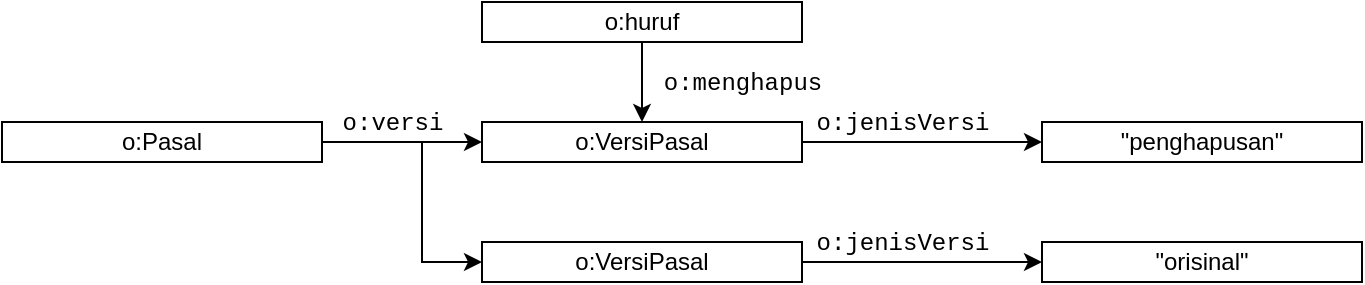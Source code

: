<mxfile>
    <diagram id="ZRWcOS9FXCmTs93H2Roj" name="Page-1">
        <mxGraphModel dx="1451" dy="633" grid="1" gridSize="10" guides="1" tooltips="1" connect="1" arrows="1" fold="1" page="1" pageScale="1" pageWidth="850" pageHeight="1100" math="0" shadow="0">
            <root>
                <mxCell id="0"/>
                <mxCell id="1" parent="0"/>
                <mxCell id="30" style="edgeStyle=orthogonalEdgeStyle;rounded=0;orthogonalLoop=1;jettySize=auto;html=1;entryX=0;entryY=0.5;entryDx=0;entryDy=0;" parent="1" source="25" target="26" edge="1">
                    <mxGeometry relative="1" as="geometry">
                        <mxPoint x="350" y="750" as="targetPoint"/>
                    </mxGeometry>
                </mxCell>
                <mxCell id="31" style="edgeStyle=orthogonalEdgeStyle;rounded=0;orthogonalLoop=1;jettySize=auto;html=1;entryX=0;entryY=0.5;entryDx=0;entryDy=0;" parent="1" source="25" target="27" edge="1">
                    <mxGeometry relative="1" as="geometry">
                        <Array as="points">
                            <mxPoint x="330" y="750"/>
                            <mxPoint x="330" y="810"/>
                        </Array>
                    </mxGeometry>
                </mxCell>
                <mxCell id="25" value="o:Pasal" style="whiteSpace=wrap;html=1;" parent="1" vertex="1">
                    <mxGeometry x="120" y="740" width="160" height="20" as="geometry"/>
                </mxCell>
                <mxCell id="33" style="edgeStyle=orthogonalEdgeStyle;rounded=0;orthogonalLoop=1;jettySize=auto;html=1;entryX=0;entryY=0.5;entryDx=0;entryDy=0;" parent="1" source="26" target="28" edge="1">
                    <mxGeometry relative="1" as="geometry"/>
                </mxCell>
                <mxCell id="26" value="o:VersiPasal" style="whiteSpace=wrap;html=1;" parent="1" vertex="1">
                    <mxGeometry x="360" y="740" width="160" height="20" as="geometry"/>
                </mxCell>
                <mxCell id="34" style="edgeStyle=orthogonalEdgeStyle;rounded=0;orthogonalLoop=1;jettySize=auto;html=1;entryX=0;entryY=0.5;entryDx=0;entryDy=0;" parent="1" source="27" target="29" edge="1">
                    <mxGeometry relative="1" as="geometry"/>
                </mxCell>
                <mxCell id="27" value="o:VersiPasal" style="whiteSpace=wrap;html=1;" parent="1" vertex="1">
                    <mxGeometry x="360" y="800" width="160" height="20" as="geometry"/>
                </mxCell>
                <mxCell id="28" value="&quot;penghapusan&quot;" style="whiteSpace=wrap;html=1;" parent="1" vertex="1">
                    <mxGeometry x="640" y="740" width="160" height="20" as="geometry"/>
                </mxCell>
                <mxCell id="29" value="&quot;orisinal&quot;" style="whiteSpace=wrap;html=1;" parent="1" vertex="1">
                    <mxGeometry x="640" y="800" width="160" height="20" as="geometry"/>
                </mxCell>
                <mxCell id="32" value="&lt;font face=&quot;Courier New&quot;&gt;o:versi&lt;/font&gt;" style="text;html=1;align=center;verticalAlign=middle;resizable=0;points=[];autosize=1;strokeColor=none;" parent="1" vertex="1">
                    <mxGeometry x="280" y="730" width="70" height="20" as="geometry"/>
                </mxCell>
                <mxCell id="35" value="&lt;font face=&quot;Courier New&quot;&gt;o:jenisVersi&lt;/font&gt;" style="text;html=1;align=center;verticalAlign=middle;resizable=0;points=[];autosize=1;strokeColor=none;" parent="1" vertex="1">
                    <mxGeometry x="520" y="730" width="100" height="20" as="geometry"/>
                </mxCell>
                <mxCell id="36" value="&lt;font face=&quot;Courier New&quot;&gt;o:jenisVersi&lt;/font&gt;" style="text;html=1;align=center;verticalAlign=middle;resizable=0;points=[];autosize=1;strokeColor=none;" parent="1" vertex="1">
                    <mxGeometry x="520" y="790" width="100" height="20" as="geometry"/>
                </mxCell>
                <mxCell id="38" style="edgeStyle=orthogonalEdgeStyle;rounded=0;orthogonalLoop=1;jettySize=auto;html=1;entryX=0.5;entryY=0;entryDx=0;entryDy=0;" parent="1" source="37" target="26" edge="1">
                    <mxGeometry relative="1" as="geometry"/>
                </mxCell>
                <mxCell id="37" value="o:huruf" style="whiteSpace=wrap;html=1;" parent="1" vertex="1">
                    <mxGeometry x="360" y="680" width="160" height="20" as="geometry"/>
                </mxCell>
                <mxCell id="39" value="&lt;font face=&quot;Courier New&quot;&gt;o:menghapus&lt;/font&gt;" style="text;html=1;align=center;verticalAlign=middle;resizable=0;points=[];autosize=1;strokeColor=none;" parent="1" vertex="1">
                    <mxGeometry x="445" y="710" width="90" height="20" as="geometry"/>
                </mxCell>
            </root>
        </mxGraphModel>
    </diagram>
</mxfile>